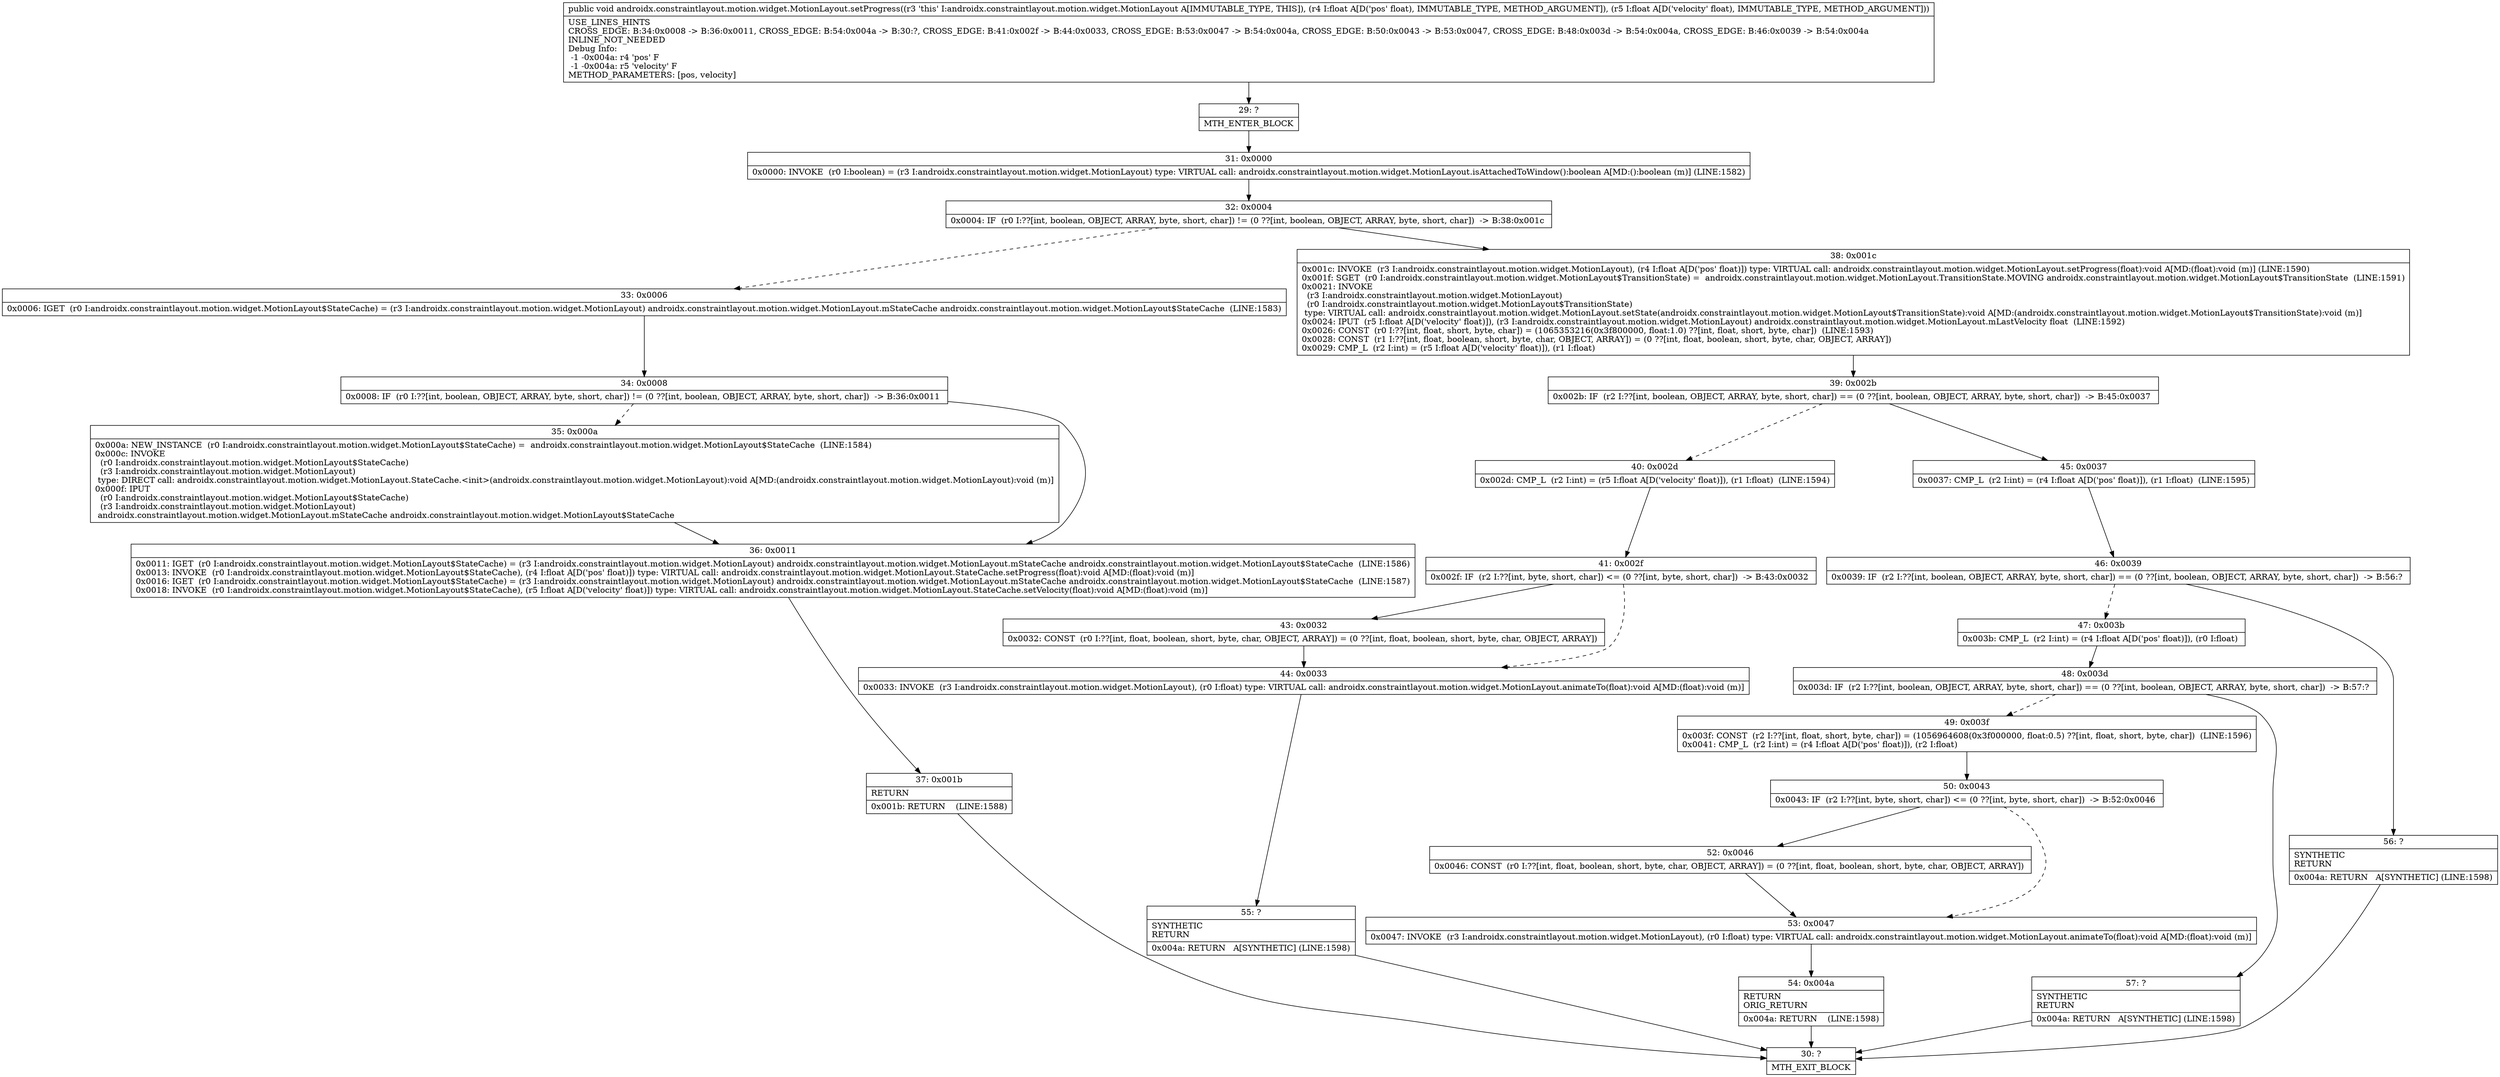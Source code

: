 digraph "CFG forandroidx.constraintlayout.motion.widget.MotionLayout.setProgress(FF)V" {
Node_29 [shape=record,label="{29\:\ ?|MTH_ENTER_BLOCK\l}"];
Node_31 [shape=record,label="{31\:\ 0x0000|0x0000: INVOKE  (r0 I:boolean) = (r3 I:androidx.constraintlayout.motion.widget.MotionLayout) type: VIRTUAL call: androidx.constraintlayout.motion.widget.MotionLayout.isAttachedToWindow():boolean A[MD:():boolean (m)] (LINE:1582)\l}"];
Node_32 [shape=record,label="{32\:\ 0x0004|0x0004: IF  (r0 I:??[int, boolean, OBJECT, ARRAY, byte, short, char]) != (0 ??[int, boolean, OBJECT, ARRAY, byte, short, char])  \-\> B:38:0x001c \l}"];
Node_33 [shape=record,label="{33\:\ 0x0006|0x0006: IGET  (r0 I:androidx.constraintlayout.motion.widget.MotionLayout$StateCache) = (r3 I:androidx.constraintlayout.motion.widget.MotionLayout) androidx.constraintlayout.motion.widget.MotionLayout.mStateCache androidx.constraintlayout.motion.widget.MotionLayout$StateCache  (LINE:1583)\l}"];
Node_34 [shape=record,label="{34\:\ 0x0008|0x0008: IF  (r0 I:??[int, boolean, OBJECT, ARRAY, byte, short, char]) != (0 ??[int, boolean, OBJECT, ARRAY, byte, short, char])  \-\> B:36:0x0011 \l}"];
Node_35 [shape=record,label="{35\:\ 0x000a|0x000a: NEW_INSTANCE  (r0 I:androidx.constraintlayout.motion.widget.MotionLayout$StateCache) =  androidx.constraintlayout.motion.widget.MotionLayout$StateCache  (LINE:1584)\l0x000c: INVOKE  \l  (r0 I:androidx.constraintlayout.motion.widget.MotionLayout$StateCache)\l  (r3 I:androidx.constraintlayout.motion.widget.MotionLayout)\l type: DIRECT call: androidx.constraintlayout.motion.widget.MotionLayout.StateCache.\<init\>(androidx.constraintlayout.motion.widget.MotionLayout):void A[MD:(androidx.constraintlayout.motion.widget.MotionLayout):void (m)]\l0x000f: IPUT  \l  (r0 I:androidx.constraintlayout.motion.widget.MotionLayout$StateCache)\l  (r3 I:androidx.constraintlayout.motion.widget.MotionLayout)\l androidx.constraintlayout.motion.widget.MotionLayout.mStateCache androidx.constraintlayout.motion.widget.MotionLayout$StateCache \l}"];
Node_36 [shape=record,label="{36\:\ 0x0011|0x0011: IGET  (r0 I:androidx.constraintlayout.motion.widget.MotionLayout$StateCache) = (r3 I:androidx.constraintlayout.motion.widget.MotionLayout) androidx.constraintlayout.motion.widget.MotionLayout.mStateCache androidx.constraintlayout.motion.widget.MotionLayout$StateCache  (LINE:1586)\l0x0013: INVOKE  (r0 I:androidx.constraintlayout.motion.widget.MotionLayout$StateCache), (r4 I:float A[D('pos' float)]) type: VIRTUAL call: androidx.constraintlayout.motion.widget.MotionLayout.StateCache.setProgress(float):void A[MD:(float):void (m)]\l0x0016: IGET  (r0 I:androidx.constraintlayout.motion.widget.MotionLayout$StateCache) = (r3 I:androidx.constraintlayout.motion.widget.MotionLayout) androidx.constraintlayout.motion.widget.MotionLayout.mStateCache androidx.constraintlayout.motion.widget.MotionLayout$StateCache  (LINE:1587)\l0x0018: INVOKE  (r0 I:androidx.constraintlayout.motion.widget.MotionLayout$StateCache), (r5 I:float A[D('velocity' float)]) type: VIRTUAL call: androidx.constraintlayout.motion.widget.MotionLayout.StateCache.setVelocity(float):void A[MD:(float):void (m)]\l}"];
Node_37 [shape=record,label="{37\:\ 0x001b|RETURN\l|0x001b: RETURN    (LINE:1588)\l}"];
Node_30 [shape=record,label="{30\:\ ?|MTH_EXIT_BLOCK\l}"];
Node_38 [shape=record,label="{38\:\ 0x001c|0x001c: INVOKE  (r3 I:androidx.constraintlayout.motion.widget.MotionLayout), (r4 I:float A[D('pos' float)]) type: VIRTUAL call: androidx.constraintlayout.motion.widget.MotionLayout.setProgress(float):void A[MD:(float):void (m)] (LINE:1590)\l0x001f: SGET  (r0 I:androidx.constraintlayout.motion.widget.MotionLayout$TransitionState) =  androidx.constraintlayout.motion.widget.MotionLayout.TransitionState.MOVING androidx.constraintlayout.motion.widget.MotionLayout$TransitionState  (LINE:1591)\l0x0021: INVOKE  \l  (r3 I:androidx.constraintlayout.motion.widget.MotionLayout)\l  (r0 I:androidx.constraintlayout.motion.widget.MotionLayout$TransitionState)\l type: VIRTUAL call: androidx.constraintlayout.motion.widget.MotionLayout.setState(androidx.constraintlayout.motion.widget.MotionLayout$TransitionState):void A[MD:(androidx.constraintlayout.motion.widget.MotionLayout$TransitionState):void (m)]\l0x0024: IPUT  (r5 I:float A[D('velocity' float)]), (r3 I:androidx.constraintlayout.motion.widget.MotionLayout) androidx.constraintlayout.motion.widget.MotionLayout.mLastVelocity float  (LINE:1592)\l0x0026: CONST  (r0 I:??[int, float, short, byte, char]) = (1065353216(0x3f800000, float:1.0) ??[int, float, short, byte, char])  (LINE:1593)\l0x0028: CONST  (r1 I:??[int, float, boolean, short, byte, char, OBJECT, ARRAY]) = (0 ??[int, float, boolean, short, byte, char, OBJECT, ARRAY]) \l0x0029: CMP_L  (r2 I:int) = (r5 I:float A[D('velocity' float)]), (r1 I:float) \l}"];
Node_39 [shape=record,label="{39\:\ 0x002b|0x002b: IF  (r2 I:??[int, boolean, OBJECT, ARRAY, byte, short, char]) == (0 ??[int, boolean, OBJECT, ARRAY, byte, short, char])  \-\> B:45:0x0037 \l}"];
Node_40 [shape=record,label="{40\:\ 0x002d|0x002d: CMP_L  (r2 I:int) = (r5 I:float A[D('velocity' float)]), (r1 I:float)  (LINE:1594)\l}"];
Node_41 [shape=record,label="{41\:\ 0x002f|0x002f: IF  (r2 I:??[int, byte, short, char]) \<= (0 ??[int, byte, short, char])  \-\> B:43:0x0032 \l}"];
Node_43 [shape=record,label="{43\:\ 0x0032|0x0032: CONST  (r0 I:??[int, float, boolean, short, byte, char, OBJECT, ARRAY]) = (0 ??[int, float, boolean, short, byte, char, OBJECT, ARRAY]) \l}"];
Node_44 [shape=record,label="{44\:\ 0x0033|0x0033: INVOKE  (r3 I:androidx.constraintlayout.motion.widget.MotionLayout), (r0 I:float) type: VIRTUAL call: androidx.constraintlayout.motion.widget.MotionLayout.animateTo(float):void A[MD:(float):void (m)]\l}"];
Node_55 [shape=record,label="{55\:\ ?|SYNTHETIC\lRETURN\l|0x004a: RETURN   A[SYNTHETIC] (LINE:1598)\l}"];
Node_45 [shape=record,label="{45\:\ 0x0037|0x0037: CMP_L  (r2 I:int) = (r4 I:float A[D('pos' float)]), (r1 I:float)  (LINE:1595)\l}"];
Node_46 [shape=record,label="{46\:\ 0x0039|0x0039: IF  (r2 I:??[int, boolean, OBJECT, ARRAY, byte, short, char]) == (0 ??[int, boolean, OBJECT, ARRAY, byte, short, char])  \-\> B:56:? \l}"];
Node_47 [shape=record,label="{47\:\ 0x003b|0x003b: CMP_L  (r2 I:int) = (r4 I:float A[D('pos' float)]), (r0 I:float) \l}"];
Node_48 [shape=record,label="{48\:\ 0x003d|0x003d: IF  (r2 I:??[int, boolean, OBJECT, ARRAY, byte, short, char]) == (0 ??[int, boolean, OBJECT, ARRAY, byte, short, char])  \-\> B:57:? \l}"];
Node_49 [shape=record,label="{49\:\ 0x003f|0x003f: CONST  (r2 I:??[int, float, short, byte, char]) = (1056964608(0x3f000000, float:0.5) ??[int, float, short, byte, char])  (LINE:1596)\l0x0041: CMP_L  (r2 I:int) = (r4 I:float A[D('pos' float)]), (r2 I:float) \l}"];
Node_50 [shape=record,label="{50\:\ 0x0043|0x0043: IF  (r2 I:??[int, byte, short, char]) \<= (0 ??[int, byte, short, char])  \-\> B:52:0x0046 \l}"];
Node_52 [shape=record,label="{52\:\ 0x0046|0x0046: CONST  (r0 I:??[int, float, boolean, short, byte, char, OBJECT, ARRAY]) = (0 ??[int, float, boolean, short, byte, char, OBJECT, ARRAY]) \l}"];
Node_53 [shape=record,label="{53\:\ 0x0047|0x0047: INVOKE  (r3 I:androidx.constraintlayout.motion.widget.MotionLayout), (r0 I:float) type: VIRTUAL call: androidx.constraintlayout.motion.widget.MotionLayout.animateTo(float):void A[MD:(float):void (m)]\l}"];
Node_54 [shape=record,label="{54\:\ 0x004a|RETURN\lORIG_RETURN\l|0x004a: RETURN    (LINE:1598)\l}"];
Node_57 [shape=record,label="{57\:\ ?|SYNTHETIC\lRETURN\l|0x004a: RETURN   A[SYNTHETIC] (LINE:1598)\l}"];
Node_56 [shape=record,label="{56\:\ ?|SYNTHETIC\lRETURN\l|0x004a: RETURN   A[SYNTHETIC] (LINE:1598)\l}"];
MethodNode[shape=record,label="{public void androidx.constraintlayout.motion.widget.MotionLayout.setProgress((r3 'this' I:androidx.constraintlayout.motion.widget.MotionLayout A[IMMUTABLE_TYPE, THIS]), (r4 I:float A[D('pos' float), IMMUTABLE_TYPE, METHOD_ARGUMENT]), (r5 I:float A[D('velocity' float), IMMUTABLE_TYPE, METHOD_ARGUMENT]))  | USE_LINES_HINTS\lCROSS_EDGE: B:34:0x0008 \-\> B:36:0x0011, CROSS_EDGE: B:54:0x004a \-\> B:30:?, CROSS_EDGE: B:41:0x002f \-\> B:44:0x0033, CROSS_EDGE: B:53:0x0047 \-\> B:54:0x004a, CROSS_EDGE: B:50:0x0043 \-\> B:53:0x0047, CROSS_EDGE: B:48:0x003d \-\> B:54:0x004a, CROSS_EDGE: B:46:0x0039 \-\> B:54:0x004a\lINLINE_NOT_NEEDED\lDebug Info:\l  \-1 \-0x004a: r4 'pos' F\l  \-1 \-0x004a: r5 'velocity' F\lMETHOD_PARAMETERS: [pos, velocity]\l}"];
MethodNode -> Node_29;Node_29 -> Node_31;
Node_31 -> Node_32;
Node_32 -> Node_33[style=dashed];
Node_32 -> Node_38;
Node_33 -> Node_34;
Node_34 -> Node_35[style=dashed];
Node_34 -> Node_36;
Node_35 -> Node_36;
Node_36 -> Node_37;
Node_37 -> Node_30;
Node_38 -> Node_39;
Node_39 -> Node_40[style=dashed];
Node_39 -> Node_45;
Node_40 -> Node_41;
Node_41 -> Node_43;
Node_41 -> Node_44[style=dashed];
Node_43 -> Node_44;
Node_44 -> Node_55;
Node_55 -> Node_30;
Node_45 -> Node_46;
Node_46 -> Node_47[style=dashed];
Node_46 -> Node_56;
Node_47 -> Node_48;
Node_48 -> Node_49[style=dashed];
Node_48 -> Node_57;
Node_49 -> Node_50;
Node_50 -> Node_52;
Node_50 -> Node_53[style=dashed];
Node_52 -> Node_53;
Node_53 -> Node_54;
Node_54 -> Node_30;
Node_57 -> Node_30;
Node_56 -> Node_30;
}

